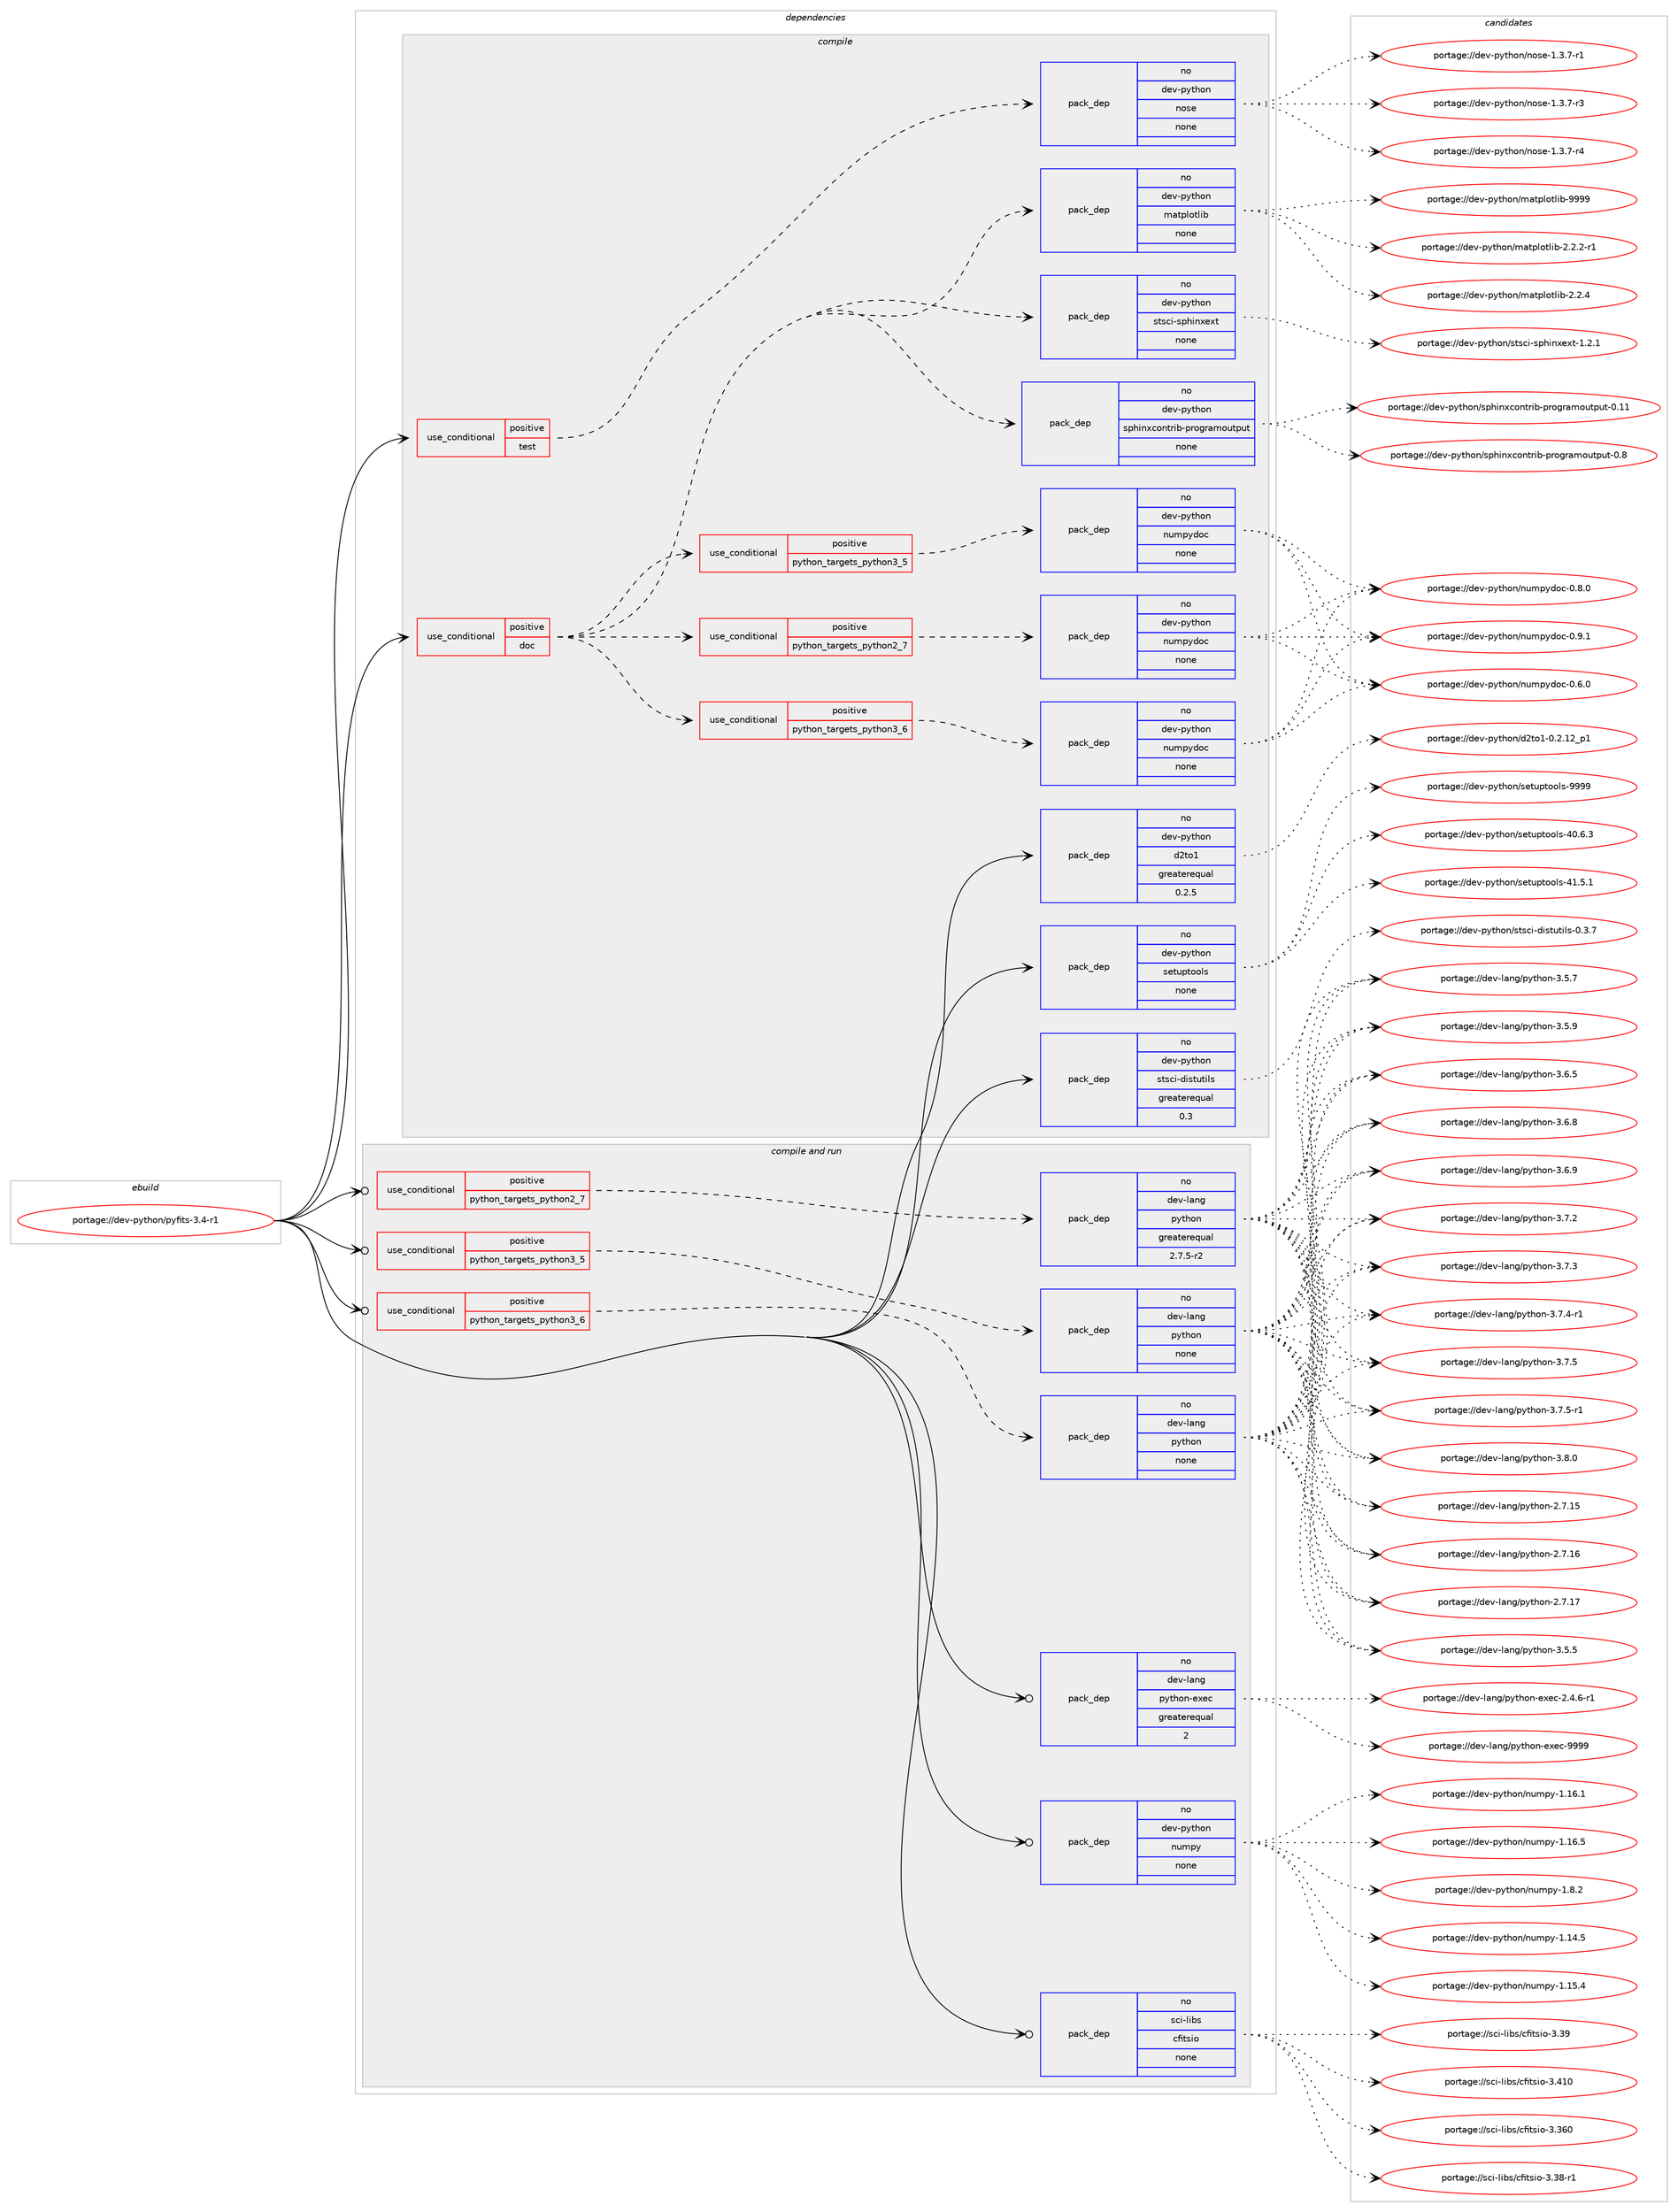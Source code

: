 digraph prolog {

# *************
# Graph options
# *************

newrank=true;
concentrate=true;
compound=true;
graph [rankdir=LR,fontname=Helvetica,fontsize=10,ranksep=1.5];#, ranksep=2.5, nodesep=0.2];
edge  [arrowhead=vee];
node  [fontname=Helvetica,fontsize=10];

# **********
# The ebuild
# **********

subgraph cluster_leftcol {
color=gray;
label=<<i>ebuild</i>>;
id [label="portage://dev-python/pyfits-3.4-r1", color=red, width=4, href="../dev-python/pyfits-3.4-r1.svg"];
}

# ****************
# The dependencies
# ****************

subgraph cluster_midcol {
color=gray;
label=<<i>dependencies</i>>;
subgraph cluster_compile {
fillcolor="#eeeeee";
style=filled;
label=<<i>compile</i>>;
subgraph cond35089 {
dependency160566 [label=<<TABLE BORDER="0" CELLBORDER="1" CELLSPACING="0" CELLPADDING="4"><TR><TD ROWSPAN="3" CELLPADDING="10">use_conditional</TD></TR><TR><TD>positive</TD></TR><TR><TD>doc</TD></TR></TABLE>>, shape=none, color=red];
subgraph pack122110 {
dependency160567 [label=<<TABLE BORDER="0" CELLBORDER="1" CELLSPACING="0" CELLPADDING="4" WIDTH="220"><TR><TD ROWSPAN="6" CELLPADDING="30">pack_dep</TD></TR><TR><TD WIDTH="110">no</TD></TR><TR><TD>dev-python</TD></TR><TR><TD>matplotlib</TD></TR><TR><TD>none</TD></TR><TR><TD></TD></TR></TABLE>>, shape=none, color=blue];
}
dependency160566:e -> dependency160567:w [weight=20,style="dashed",arrowhead="vee"];
subgraph cond35090 {
dependency160568 [label=<<TABLE BORDER="0" CELLBORDER="1" CELLSPACING="0" CELLPADDING="4"><TR><TD ROWSPAN="3" CELLPADDING="10">use_conditional</TD></TR><TR><TD>positive</TD></TR><TR><TD>python_targets_python2_7</TD></TR></TABLE>>, shape=none, color=red];
subgraph pack122111 {
dependency160569 [label=<<TABLE BORDER="0" CELLBORDER="1" CELLSPACING="0" CELLPADDING="4" WIDTH="220"><TR><TD ROWSPAN="6" CELLPADDING="30">pack_dep</TD></TR><TR><TD WIDTH="110">no</TD></TR><TR><TD>dev-python</TD></TR><TR><TD>numpydoc</TD></TR><TR><TD>none</TD></TR><TR><TD></TD></TR></TABLE>>, shape=none, color=blue];
}
dependency160568:e -> dependency160569:w [weight=20,style="dashed",arrowhead="vee"];
}
dependency160566:e -> dependency160568:w [weight=20,style="dashed",arrowhead="vee"];
subgraph cond35091 {
dependency160570 [label=<<TABLE BORDER="0" CELLBORDER="1" CELLSPACING="0" CELLPADDING="4"><TR><TD ROWSPAN="3" CELLPADDING="10">use_conditional</TD></TR><TR><TD>positive</TD></TR><TR><TD>python_targets_python3_5</TD></TR></TABLE>>, shape=none, color=red];
subgraph pack122112 {
dependency160571 [label=<<TABLE BORDER="0" CELLBORDER="1" CELLSPACING="0" CELLPADDING="4" WIDTH="220"><TR><TD ROWSPAN="6" CELLPADDING="30">pack_dep</TD></TR><TR><TD WIDTH="110">no</TD></TR><TR><TD>dev-python</TD></TR><TR><TD>numpydoc</TD></TR><TR><TD>none</TD></TR><TR><TD></TD></TR></TABLE>>, shape=none, color=blue];
}
dependency160570:e -> dependency160571:w [weight=20,style="dashed",arrowhead="vee"];
}
dependency160566:e -> dependency160570:w [weight=20,style="dashed",arrowhead="vee"];
subgraph cond35092 {
dependency160572 [label=<<TABLE BORDER="0" CELLBORDER="1" CELLSPACING="0" CELLPADDING="4"><TR><TD ROWSPAN="3" CELLPADDING="10">use_conditional</TD></TR><TR><TD>positive</TD></TR><TR><TD>python_targets_python3_6</TD></TR></TABLE>>, shape=none, color=red];
subgraph pack122113 {
dependency160573 [label=<<TABLE BORDER="0" CELLBORDER="1" CELLSPACING="0" CELLPADDING="4" WIDTH="220"><TR><TD ROWSPAN="6" CELLPADDING="30">pack_dep</TD></TR><TR><TD WIDTH="110">no</TD></TR><TR><TD>dev-python</TD></TR><TR><TD>numpydoc</TD></TR><TR><TD>none</TD></TR><TR><TD></TD></TR></TABLE>>, shape=none, color=blue];
}
dependency160572:e -> dependency160573:w [weight=20,style="dashed",arrowhead="vee"];
}
dependency160566:e -> dependency160572:w [weight=20,style="dashed",arrowhead="vee"];
subgraph pack122114 {
dependency160574 [label=<<TABLE BORDER="0" CELLBORDER="1" CELLSPACING="0" CELLPADDING="4" WIDTH="220"><TR><TD ROWSPAN="6" CELLPADDING="30">pack_dep</TD></TR><TR><TD WIDTH="110">no</TD></TR><TR><TD>dev-python</TD></TR><TR><TD>sphinxcontrib-programoutput</TD></TR><TR><TD>none</TD></TR><TR><TD></TD></TR></TABLE>>, shape=none, color=blue];
}
dependency160566:e -> dependency160574:w [weight=20,style="dashed",arrowhead="vee"];
subgraph pack122115 {
dependency160575 [label=<<TABLE BORDER="0" CELLBORDER="1" CELLSPACING="0" CELLPADDING="4" WIDTH="220"><TR><TD ROWSPAN="6" CELLPADDING="30">pack_dep</TD></TR><TR><TD WIDTH="110">no</TD></TR><TR><TD>dev-python</TD></TR><TR><TD>stsci-sphinxext</TD></TR><TR><TD>none</TD></TR><TR><TD></TD></TR></TABLE>>, shape=none, color=blue];
}
dependency160566:e -> dependency160575:w [weight=20,style="dashed",arrowhead="vee"];
}
id:e -> dependency160566:w [weight=20,style="solid",arrowhead="vee"];
subgraph cond35093 {
dependency160576 [label=<<TABLE BORDER="0" CELLBORDER="1" CELLSPACING="0" CELLPADDING="4"><TR><TD ROWSPAN="3" CELLPADDING="10">use_conditional</TD></TR><TR><TD>positive</TD></TR><TR><TD>test</TD></TR></TABLE>>, shape=none, color=red];
subgraph pack122116 {
dependency160577 [label=<<TABLE BORDER="0" CELLBORDER="1" CELLSPACING="0" CELLPADDING="4" WIDTH="220"><TR><TD ROWSPAN="6" CELLPADDING="30">pack_dep</TD></TR><TR><TD WIDTH="110">no</TD></TR><TR><TD>dev-python</TD></TR><TR><TD>nose</TD></TR><TR><TD>none</TD></TR><TR><TD></TD></TR></TABLE>>, shape=none, color=blue];
}
dependency160576:e -> dependency160577:w [weight=20,style="dashed",arrowhead="vee"];
}
id:e -> dependency160576:w [weight=20,style="solid",arrowhead="vee"];
subgraph pack122117 {
dependency160578 [label=<<TABLE BORDER="0" CELLBORDER="1" CELLSPACING="0" CELLPADDING="4" WIDTH="220"><TR><TD ROWSPAN="6" CELLPADDING="30">pack_dep</TD></TR><TR><TD WIDTH="110">no</TD></TR><TR><TD>dev-python</TD></TR><TR><TD>d2to1</TD></TR><TR><TD>greaterequal</TD></TR><TR><TD>0.2.5</TD></TR></TABLE>>, shape=none, color=blue];
}
id:e -> dependency160578:w [weight=20,style="solid",arrowhead="vee"];
subgraph pack122118 {
dependency160579 [label=<<TABLE BORDER="0" CELLBORDER="1" CELLSPACING="0" CELLPADDING="4" WIDTH="220"><TR><TD ROWSPAN="6" CELLPADDING="30">pack_dep</TD></TR><TR><TD WIDTH="110">no</TD></TR><TR><TD>dev-python</TD></TR><TR><TD>setuptools</TD></TR><TR><TD>none</TD></TR><TR><TD></TD></TR></TABLE>>, shape=none, color=blue];
}
id:e -> dependency160579:w [weight=20,style="solid",arrowhead="vee"];
subgraph pack122119 {
dependency160580 [label=<<TABLE BORDER="0" CELLBORDER="1" CELLSPACING="0" CELLPADDING="4" WIDTH="220"><TR><TD ROWSPAN="6" CELLPADDING="30">pack_dep</TD></TR><TR><TD WIDTH="110">no</TD></TR><TR><TD>dev-python</TD></TR><TR><TD>stsci-distutils</TD></TR><TR><TD>greaterequal</TD></TR><TR><TD>0.3</TD></TR></TABLE>>, shape=none, color=blue];
}
id:e -> dependency160580:w [weight=20,style="solid",arrowhead="vee"];
}
subgraph cluster_compileandrun {
fillcolor="#eeeeee";
style=filled;
label=<<i>compile and run</i>>;
subgraph cond35094 {
dependency160581 [label=<<TABLE BORDER="0" CELLBORDER="1" CELLSPACING="0" CELLPADDING="4"><TR><TD ROWSPAN="3" CELLPADDING="10">use_conditional</TD></TR><TR><TD>positive</TD></TR><TR><TD>python_targets_python2_7</TD></TR></TABLE>>, shape=none, color=red];
subgraph pack122120 {
dependency160582 [label=<<TABLE BORDER="0" CELLBORDER="1" CELLSPACING="0" CELLPADDING="4" WIDTH="220"><TR><TD ROWSPAN="6" CELLPADDING="30">pack_dep</TD></TR><TR><TD WIDTH="110">no</TD></TR><TR><TD>dev-lang</TD></TR><TR><TD>python</TD></TR><TR><TD>greaterequal</TD></TR><TR><TD>2.7.5-r2</TD></TR></TABLE>>, shape=none, color=blue];
}
dependency160581:e -> dependency160582:w [weight=20,style="dashed",arrowhead="vee"];
}
id:e -> dependency160581:w [weight=20,style="solid",arrowhead="odotvee"];
subgraph cond35095 {
dependency160583 [label=<<TABLE BORDER="0" CELLBORDER="1" CELLSPACING="0" CELLPADDING="4"><TR><TD ROWSPAN="3" CELLPADDING="10">use_conditional</TD></TR><TR><TD>positive</TD></TR><TR><TD>python_targets_python3_5</TD></TR></TABLE>>, shape=none, color=red];
subgraph pack122121 {
dependency160584 [label=<<TABLE BORDER="0" CELLBORDER="1" CELLSPACING="0" CELLPADDING="4" WIDTH="220"><TR><TD ROWSPAN="6" CELLPADDING="30">pack_dep</TD></TR><TR><TD WIDTH="110">no</TD></TR><TR><TD>dev-lang</TD></TR><TR><TD>python</TD></TR><TR><TD>none</TD></TR><TR><TD></TD></TR></TABLE>>, shape=none, color=blue];
}
dependency160583:e -> dependency160584:w [weight=20,style="dashed",arrowhead="vee"];
}
id:e -> dependency160583:w [weight=20,style="solid",arrowhead="odotvee"];
subgraph cond35096 {
dependency160585 [label=<<TABLE BORDER="0" CELLBORDER="1" CELLSPACING="0" CELLPADDING="4"><TR><TD ROWSPAN="3" CELLPADDING="10">use_conditional</TD></TR><TR><TD>positive</TD></TR><TR><TD>python_targets_python3_6</TD></TR></TABLE>>, shape=none, color=red];
subgraph pack122122 {
dependency160586 [label=<<TABLE BORDER="0" CELLBORDER="1" CELLSPACING="0" CELLPADDING="4" WIDTH="220"><TR><TD ROWSPAN="6" CELLPADDING="30">pack_dep</TD></TR><TR><TD WIDTH="110">no</TD></TR><TR><TD>dev-lang</TD></TR><TR><TD>python</TD></TR><TR><TD>none</TD></TR><TR><TD></TD></TR></TABLE>>, shape=none, color=blue];
}
dependency160585:e -> dependency160586:w [weight=20,style="dashed",arrowhead="vee"];
}
id:e -> dependency160585:w [weight=20,style="solid",arrowhead="odotvee"];
subgraph pack122123 {
dependency160587 [label=<<TABLE BORDER="0" CELLBORDER="1" CELLSPACING="0" CELLPADDING="4" WIDTH="220"><TR><TD ROWSPAN="6" CELLPADDING="30">pack_dep</TD></TR><TR><TD WIDTH="110">no</TD></TR><TR><TD>dev-lang</TD></TR><TR><TD>python-exec</TD></TR><TR><TD>greaterequal</TD></TR><TR><TD>2</TD></TR></TABLE>>, shape=none, color=blue];
}
id:e -> dependency160587:w [weight=20,style="solid",arrowhead="odotvee"];
subgraph pack122124 {
dependency160588 [label=<<TABLE BORDER="0" CELLBORDER="1" CELLSPACING="0" CELLPADDING="4" WIDTH="220"><TR><TD ROWSPAN="6" CELLPADDING="30">pack_dep</TD></TR><TR><TD WIDTH="110">no</TD></TR><TR><TD>dev-python</TD></TR><TR><TD>numpy</TD></TR><TR><TD>none</TD></TR><TR><TD></TD></TR></TABLE>>, shape=none, color=blue];
}
id:e -> dependency160588:w [weight=20,style="solid",arrowhead="odotvee"];
subgraph pack122125 {
dependency160589 [label=<<TABLE BORDER="0" CELLBORDER="1" CELLSPACING="0" CELLPADDING="4" WIDTH="220"><TR><TD ROWSPAN="6" CELLPADDING="30">pack_dep</TD></TR><TR><TD WIDTH="110">no</TD></TR><TR><TD>sci-libs</TD></TR><TR><TD>cfitsio</TD></TR><TR><TD>none</TD></TR><TR><TD></TD></TR></TABLE>>, shape=none, color=blue];
}
id:e -> dependency160589:w [weight=20,style="solid",arrowhead="odotvee"];
}
subgraph cluster_run {
fillcolor="#eeeeee";
style=filled;
label=<<i>run</i>>;
}
}

# **************
# The candidates
# **************

subgraph cluster_choices {
rank=same;
color=gray;
label=<<i>candidates</i>>;

subgraph choice122110 {
color=black;
nodesep=1;
choiceportage100101118451121211161041111104710997116112108111116108105984550465046504511449 [label="portage://dev-python/matplotlib-2.2.2-r1", color=red, width=4,href="../dev-python/matplotlib-2.2.2-r1.svg"];
choiceportage10010111845112121116104111110471099711611210811111610810598455046504652 [label="portage://dev-python/matplotlib-2.2.4", color=red, width=4,href="../dev-python/matplotlib-2.2.4.svg"];
choiceportage100101118451121211161041111104710997116112108111116108105984557575757 [label="portage://dev-python/matplotlib-9999", color=red, width=4,href="../dev-python/matplotlib-9999.svg"];
dependency160567:e -> choiceportage100101118451121211161041111104710997116112108111116108105984550465046504511449:w [style=dotted,weight="100"];
dependency160567:e -> choiceportage10010111845112121116104111110471099711611210811111610810598455046504652:w [style=dotted,weight="100"];
dependency160567:e -> choiceportage100101118451121211161041111104710997116112108111116108105984557575757:w [style=dotted,weight="100"];
}
subgraph choice122111 {
color=black;
nodesep=1;
choiceportage100101118451121211161041111104711011710911212110011199454846544648 [label="portage://dev-python/numpydoc-0.6.0", color=red, width=4,href="../dev-python/numpydoc-0.6.0.svg"];
choiceportage100101118451121211161041111104711011710911212110011199454846564648 [label="portage://dev-python/numpydoc-0.8.0", color=red, width=4,href="../dev-python/numpydoc-0.8.0.svg"];
choiceportage100101118451121211161041111104711011710911212110011199454846574649 [label="portage://dev-python/numpydoc-0.9.1", color=red, width=4,href="../dev-python/numpydoc-0.9.1.svg"];
dependency160569:e -> choiceportage100101118451121211161041111104711011710911212110011199454846544648:w [style=dotted,weight="100"];
dependency160569:e -> choiceportage100101118451121211161041111104711011710911212110011199454846564648:w [style=dotted,weight="100"];
dependency160569:e -> choiceportage100101118451121211161041111104711011710911212110011199454846574649:w [style=dotted,weight="100"];
}
subgraph choice122112 {
color=black;
nodesep=1;
choiceportage100101118451121211161041111104711011710911212110011199454846544648 [label="portage://dev-python/numpydoc-0.6.0", color=red, width=4,href="../dev-python/numpydoc-0.6.0.svg"];
choiceportage100101118451121211161041111104711011710911212110011199454846564648 [label="portage://dev-python/numpydoc-0.8.0", color=red, width=4,href="../dev-python/numpydoc-0.8.0.svg"];
choiceportage100101118451121211161041111104711011710911212110011199454846574649 [label="portage://dev-python/numpydoc-0.9.1", color=red, width=4,href="../dev-python/numpydoc-0.9.1.svg"];
dependency160571:e -> choiceportage100101118451121211161041111104711011710911212110011199454846544648:w [style=dotted,weight="100"];
dependency160571:e -> choiceportage100101118451121211161041111104711011710911212110011199454846564648:w [style=dotted,weight="100"];
dependency160571:e -> choiceportage100101118451121211161041111104711011710911212110011199454846574649:w [style=dotted,weight="100"];
}
subgraph choice122113 {
color=black;
nodesep=1;
choiceportage100101118451121211161041111104711011710911212110011199454846544648 [label="portage://dev-python/numpydoc-0.6.0", color=red, width=4,href="../dev-python/numpydoc-0.6.0.svg"];
choiceportage100101118451121211161041111104711011710911212110011199454846564648 [label="portage://dev-python/numpydoc-0.8.0", color=red, width=4,href="../dev-python/numpydoc-0.8.0.svg"];
choiceportage100101118451121211161041111104711011710911212110011199454846574649 [label="portage://dev-python/numpydoc-0.9.1", color=red, width=4,href="../dev-python/numpydoc-0.9.1.svg"];
dependency160573:e -> choiceportage100101118451121211161041111104711011710911212110011199454846544648:w [style=dotted,weight="100"];
dependency160573:e -> choiceportage100101118451121211161041111104711011710911212110011199454846564648:w [style=dotted,weight="100"];
dependency160573:e -> choiceportage100101118451121211161041111104711011710911212110011199454846574649:w [style=dotted,weight="100"];
}
subgraph choice122114 {
color=black;
nodesep=1;
choiceportage1001011184511212111610411111047115112104105110120991111101161141059845112114111103114971091111171161121171164548464949 [label="portage://dev-python/sphinxcontrib-programoutput-0.11", color=red, width=4,href="../dev-python/sphinxcontrib-programoutput-0.11.svg"];
choiceportage10010111845112121116104111110471151121041051101209911111011611410598451121141111031149710911111711611211711645484656 [label="portage://dev-python/sphinxcontrib-programoutput-0.8", color=red, width=4,href="../dev-python/sphinxcontrib-programoutput-0.8.svg"];
dependency160574:e -> choiceportage1001011184511212111610411111047115112104105110120991111101161141059845112114111103114971091111171161121171164548464949:w [style=dotted,weight="100"];
dependency160574:e -> choiceportage10010111845112121116104111110471151121041051101209911111011611410598451121141111031149710911111711611211711645484656:w [style=dotted,weight="100"];
}
subgraph choice122115 {
color=black;
nodesep=1;
choiceportage10010111845112121116104111110471151161159910545115112104105110120101120116454946504649 [label="portage://dev-python/stsci-sphinxext-1.2.1", color=red, width=4,href="../dev-python/stsci-sphinxext-1.2.1.svg"];
dependency160575:e -> choiceportage10010111845112121116104111110471151161159910545115112104105110120101120116454946504649:w [style=dotted,weight="100"];
}
subgraph choice122116 {
color=black;
nodesep=1;
choiceportage10010111845112121116104111110471101111151014549465146554511449 [label="portage://dev-python/nose-1.3.7-r1", color=red, width=4,href="../dev-python/nose-1.3.7-r1.svg"];
choiceportage10010111845112121116104111110471101111151014549465146554511451 [label="portage://dev-python/nose-1.3.7-r3", color=red, width=4,href="../dev-python/nose-1.3.7-r3.svg"];
choiceportage10010111845112121116104111110471101111151014549465146554511452 [label="portage://dev-python/nose-1.3.7-r4", color=red, width=4,href="../dev-python/nose-1.3.7-r4.svg"];
dependency160577:e -> choiceportage10010111845112121116104111110471101111151014549465146554511449:w [style=dotted,weight="100"];
dependency160577:e -> choiceportage10010111845112121116104111110471101111151014549465146554511451:w [style=dotted,weight="100"];
dependency160577:e -> choiceportage10010111845112121116104111110471101111151014549465146554511452:w [style=dotted,weight="100"];
}
subgraph choice122117 {
color=black;
nodesep=1;
choiceportage10010111845112121116104111110471005011611149454846504649509511249 [label="portage://dev-python/d2to1-0.2.12_p1", color=red, width=4,href="../dev-python/d2to1-0.2.12_p1.svg"];
dependency160578:e -> choiceportage10010111845112121116104111110471005011611149454846504649509511249:w [style=dotted,weight="100"];
}
subgraph choice122118 {
color=black;
nodesep=1;
choiceportage100101118451121211161041111104711510111611711211611111110811545524846544651 [label="portage://dev-python/setuptools-40.6.3", color=red, width=4,href="../dev-python/setuptools-40.6.3.svg"];
choiceportage100101118451121211161041111104711510111611711211611111110811545524946534649 [label="portage://dev-python/setuptools-41.5.1", color=red, width=4,href="../dev-python/setuptools-41.5.1.svg"];
choiceportage10010111845112121116104111110471151011161171121161111111081154557575757 [label="portage://dev-python/setuptools-9999", color=red, width=4,href="../dev-python/setuptools-9999.svg"];
dependency160579:e -> choiceportage100101118451121211161041111104711510111611711211611111110811545524846544651:w [style=dotted,weight="100"];
dependency160579:e -> choiceportage100101118451121211161041111104711510111611711211611111110811545524946534649:w [style=dotted,weight="100"];
dependency160579:e -> choiceportage10010111845112121116104111110471151011161171121161111111081154557575757:w [style=dotted,weight="100"];
}
subgraph choice122119 {
color=black;
nodesep=1;
choiceportage10010111845112121116104111110471151161159910545100105115116117116105108115454846514655 [label="portage://dev-python/stsci-distutils-0.3.7", color=red, width=4,href="../dev-python/stsci-distutils-0.3.7.svg"];
dependency160580:e -> choiceportage10010111845112121116104111110471151161159910545100105115116117116105108115454846514655:w [style=dotted,weight="100"];
}
subgraph choice122120 {
color=black;
nodesep=1;
choiceportage10010111845108971101034711212111610411111045504655464953 [label="portage://dev-lang/python-2.7.15", color=red, width=4,href="../dev-lang/python-2.7.15.svg"];
choiceportage10010111845108971101034711212111610411111045504655464954 [label="portage://dev-lang/python-2.7.16", color=red, width=4,href="../dev-lang/python-2.7.16.svg"];
choiceportage10010111845108971101034711212111610411111045504655464955 [label="portage://dev-lang/python-2.7.17", color=red, width=4,href="../dev-lang/python-2.7.17.svg"];
choiceportage100101118451089711010347112121116104111110455146534653 [label="portage://dev-lang/python-3.5.5", color=red, width=4,href="../dev-lang/python-3.5.5.svg"];
choiceportage100101118451089711010347112121116104111110455146534655 [label="portage://dev-lang/python-3.5.7", color=red, width=4,href="../dev-lang/python-3.5.7.svg"];
choiceportage100101118451089711010347112121116104111110455146534657 [label="portage://dev-lang/python-3.5.9", color=red, width=4,href="../dev-lang/python-3.5.9.svg"];
choiceportage100101118451089711010347112121116104111110455146544653 [label="portage://dev-lang/python-3.6.5", color=red, width=4,href="../dev-lang/python-3.6.5.svg"];
choiceportage100101118451089711010347112121116104111110455146544656 [label="portage://dev-lang/python-3.6.8", color=red, width=4,href="../dev-lang/python-3.6.8.svg"];
choiceportage100101118451089711010347112121116104111110455146544657 [label="portage://dev-lang/python-3.6.9", color=red, width=4,href="../dev-lang/python-3.6.9.svg"];
choiceportage100101118451089711010347112121116104111110455146554650 [label="portage://dev-lang/python-3.7.2", color=red, width=4,href="../dev-lang/python-3.7.2.svg"];
choiceportage100101118451089711010347112121116104111110455146554651 [label="portage://dev-lang/python-3.7.3", color=red, width=4,href="../dev-lang/python-3.7.3.svg"];
choiceportage1001011184510897110103471121211161041111104551465546524511449 [label="portage://dev-lang/python-3.7.4-r1", color=red, width=4,href="../dev-lang/python-3.7.4-r1.svg"];
choiceportage100101118451089711010347112121116104111110455146554653 [label="portage://dev-lang/python-3.7.5", color=red, width=4,href="../dev-lang/python-3.7.5.svg"];
choiceportage1001011184510897110103471121211161041111104551465546534511449 [label="portage://dev-lang/python-3.7.5-r1", color=red, width=4,href="../dev-lang/python-3.7.5-r1.svg"];
choiceportage100101118451089711010347112121116104111110455146564648 [label="portage://dev-lang/python-3.8.0", color=red, width=4,href="../dev-lang/python-3.8.0.svg"];
dependency160582:e -> choiceportage10010111845108971101034711212111610411111045504655464953:w [style=dotted,weight="100"];
dependency160582:e -> choiceportage10010111845108971101034711212111610411111045504655464954:w [style=dotted,weight="100"];
dependency160582:e -> choiceportage10010111845108971101034711212111610411111045504655464955:w [style=dotted,weight="100"];
dependency160582:e -> choiceportage100101118451089711010347112121116104111110455146534653:w [style=dotted,weight="100"];
dependency160582:e -> choiceportage100101118451089711010347112121116104111110455146534655:w [style=dotted,weight="100"];
dependency160582:e -> choiceportage100101118451089711010347112121116104111110455146534657:w [style=dotted,weight="100"];
dependency160582:e -> choiceportage100101118451089711010347112121116104111110455146544653:w [style=dotted,weight="100"];
dependency160582:e -> choiceportage100101118451089711010347112121116104111110455146544656:w [style=dotted,weight="100"];
dependency160582:e -> choiceportage100101118451089711010347112121116104111110455146544657:w [style=dotted,weight="100"];
dependency160582:e -> choiceportage100101118451089711010347112121116104111110455146554650:w [style=dotted,weight="100"];
dependency160582:e -> choiceportage100101118451089711010347112121116104111110455146554651:w [style=dotted,weight="100"];
dependency160582:e -> choiceportage1001011184510897110103471121211161041111104551465546524511449:w [style=dotted,weight="100"];
dependency160582:e -> choiceportage100101118451089711010347112121116104111110455146554653:w [style=dotted,weight="100"];
dependency160582:e -> choiceportage1001011184510897110103471121211161041111104551465546534511449:w [style=dotted,weight="100"];
dependency160582:e -> choiceportage100101118451089711010347112121116104111110455146564648:w [style=dotted,weight="100"];
}
subgraph choice122121 {
color=black;
nodesep=1;
choiceportage10010111845108971101034711212111610411111045504655464953 [label="portage://dev-lang/python-2.7.15", color=red, width=4,href="../dev-lang/python-2.7.15.svg"];
choiceportage10010111845108971101034711212111610411111045504655464954 [label="portage://dev-lang/python-2.7.16", color=red, width=4,href="../dev-lang/python-2.7.16.svg"];
choiceportage10010111845108971101034711212111610411111045504655464955 [label="portage://dev-lang/python-2.7.17", color=red, width=4,href="../dev-lang/python-2.7.17.svg"];
choiceportage100101118451089711010347112121116104111110455146534653 [label="portage://dev-lang/python-3.5.5", color=red, width=4,href="../dev-lang/python-3.5.5.svg"];
choiceportage100101118451089711010347112121116104111110455146534655 [label="portage://dev-lang/python-3.5.7", color=red, width=4,href="../dev-lang/python-3.5.7.svg"];
choiceportage100101118451089711010347112121116104111110455146534657 [label="portage://dev-lang/python-3.5.9", color=red, width=4,href="../dev-lang/python-3.5.9.svg"];
choiceportage100101118451089711010347112121116104111110455146544653 [label="portage://dev-lang/python-3.6.5", color=red, width=4,href="../dev-lang/python-3.6.5.svg"];
choiceportage100101118451089711010347112121116104111110455146544656 [label="portage://dev-lang/python-3.6.8", color=red, width=4,href="../dev-lang/python-3.6.8.svg"];
choiceportage100101118451089711010347112121116104111110455146544657 [label="portage://dev-lang/python-3.6.9", color=red, width=4,href="../dev-lang/python-3.6.9.svg"];
choiceportage100101118451089711010347112121116104111110455146554650 [label="portage://dev-lang/python-3.7.2", color=red, width=4,href="../dev-lang/python-3.7.2.svg"];
choiceportage100101118451089711010347112121116104111110455146554651 [label="portage://dev-lang/python-3.7.3", color=red, width=4,href="../dev-lang/python-3.7.3.svg"];
choiceportage1001011184510897110103471121211161041111104551465546524511449 [label="portage://dev-lang/python-3.7.4-r1", color=red, width=4,href="../dev-lang/python-3.7.4-r1.svg"];
choiceportage100101118451089711010347112121116104111110455146554653 [label="portage://dev-lang/python-3.7.5", color=red, width=4,href="../dev-lang/python-3.7.5.svg"];
choiceportage1001011184510897110103471121211161041111104551465546534511449 [label="portage://dev-lang/python-3.7.5-r1", color=red, width=4,href="../dev-lang/python-3.7.5-r1.svg"];
choiceportage100101118451089711010347112121116104111110455146564648 [label="portage://dev-lang/python-3.8.0", color=red, width=4,href="../dev-lang/python-3.8.0.svg"];
dependency160584:e -> choiceportage10010111845108971101034711212111610411111045504655464953:w [style=dotted,weight="100"];
dependency160584:e -> choiceportage10010111845108971101034711212111610411111045504655464954:w [style=dotted,weight="100"];
dependency160584:e -> choiceportage10010111845108971101034711212111610411111045504655464955:w [style=dotted,weight="100"];
dependency160584:e -> choiceportage100101118451089711010347112121116104111110455146534653:w [style=dotted,weight="100"];
dependency160584:e -> choiceportage100101118451089711010347112121116104111110455146534655:w [style=dotted,weight="100"];
dependency160584:e -> choiceportage100101118451089711010347112121116104111110455146534657:w [style=dotted,weight="100"];
dependency160584:e -> choiceportage100101118451089711010347112121116104111110455146544653:w [style=dotted,weight="100"];
dependency160584:e -> choiceportage100101118451089711010347112121116104111110455146544656:w [style=dotted,weight="100"];
dependency160584:e -> choiceportage100101118451089711010347112121116104111110455146544657:w [style=dotted,weight="100"];
dependency160584:e -> choiceportage100101118451089711010347112121116104111110455146554650:w [style=dotted,weight="100"];
dependency160584:e -> choiceportage100101118451089711010347112121116104111110455146554651:w [style=dotted,weight="100"];
dependency160584:e -> choiceportage1001011184510897110103471121211161041111104551465546524511449:w [style=dotted,weight="100"];
dependency160584:e -> choiceportage100101118451089711010347112121116104111110455146554653:w [style=dotted,weight="100"];
dependency160584:e -> choiceportage1001011184510897110103471121211161041111104551465546534511449:w [style=dotted,weight="100"];
dependency160584:e -> choiceportage100101118451089711010347112121116104111110455146564648:w [style=dotted,weight="100"];
}
subgraph choice122122 {
color=black;
nodesep=1;
choiceportage10010111845108971101034711212111610411111045504655464953 [label="portage://dev-lang/python-2.7.15", color=red, width=4,href="../dev-lang/python-2.7.15.svg"];
choiceportage10010111845108971101034711212111610411111045504655464954 [label="portage://dev-lang/python-2.7.16", color=red, width=4,href="../dev-lang/python-2.7.16.svg"];
choiceportage10010111845108971101034711212111610411111045504655464955 [label="portage://dev-lang/python-2.7.17", color=red, width=4,href="../dev-lang/python-2.7.17.svg"];
choiceportage100101118451089711010347112121116104111110455146534653 [label="portage://dev-lang/python-3.5.5", color=red, width=4,href="../dev-lang/python-3.5.5.svg"];
choiceportage100101118451089711010347112121116104111110455146534655 [label="portage://dev-lang/python-3.5.7", color=red, width=4,href="../dev-lang/python-3.5.7.svg"];
choiceportage100101118451089711010347112121116104111110455146534657 [label="portage://dev-lang/python-3.5.9", color=red, width=4,href="../dev-lang/python-3.5.9.svg"];
choiceportage100101118451089711010347112121116104111110455146544653 [label="portage://dev-lang/python-3.6.5", color=red, width=4,href="../dev-lang/python-3.6.5.svg"];
choiceportage100101118451089711010347112121116104111110455146544656 [label="portage://dev-lang/python-3.6.8", color=red, width=4,href="../dev-lang/python-3.6.8.svg"];
choiceportage100101118451089711010347112121116104111110455146544657 [label="portage://dev-lang/python-3.6.9", color=red, width=4,href="../dev-lang/python-3.6.9.svg"];
choiceportage100101118451089711010347112121116104111110455146554650 [label="portage://dev-lang/python-3.7.2", color=red, width=4,href="../dev-lang/python-3.7.2.svg"];
choiceportage100101118451089711010347112121116104111110455146554651 [label="portage://dev-lang/python-3.7.3", color=red, width=4,href="../dev-lang/python-3.7.3.svg"];
choiceportage1001011184510897110103471121211161041111104551465546524511449 [label="portage://dev-lang/python-3.7.4-r1", color=red, width=4,href="../dev-lang/python-3.7.4-r1.svg"];
choiceportage100101118451089711010347112121116104111110455146554653 [label="portage://dev-lang/python-3.7.5", color=red, width=4,href="../dev-lang/python-3.7.5.svg"];
choiceportage1001011184510897110103471121211161041111104551465546534511449 [label="portage://dev-lang/python-3.7.5-r1", color=red, width=4,href="../dev-lang/python-3.7.5-r1.svg"];
choiceportage100101118451089711010347112121116104111110455146564648 [label="portage://dev-lang/python-3.8.0", color=red, width=4,href="../dev-lang/python-3.8.0.svg"];
dependency160586:e -> choiceportage10010111845108971101034711212111610411111045504655464953:w [style=dotted,weight="100"];
dependency160586:e -> choiceportage10010111845108971101034711212111610411111045504655464954:w [style=dotted,weight="100"];
dependency160586:e -> choiceportage10010111845108971101034711212111610411111045504655464955:w [style=dotted,weight="100"];
dependency160586:e -> choiceportage100101118451089711010347112121116104111110455146534653:w [style=dotted,weight="100"];
dependency160586:e -> choiceportage100101118451089711010347112121116104111110455146534655:w [style=dotted,weight="100"];
dependency160586:e -> choiceportage100101118451089711010347112121116104111110455146534657:w [style=dotted,weight="100"];
dependency160586:e -> choiceportage100101118451089711010347112121116104111110455146544653:w [style=dotted,weight="100"];
dependency160586:e -> choiceportage100101118451089711010347112121116104111110455146544656:w [style=dotted,weight="100"];
dependency160586:e -> choiceportage100101118451089711010347112121116104111110455146544657:w [style=dotted,weight="100"];
dependency160586:e -> choiceportage100101118451089711010347112121116104111110455146554650:w [style=dotted,weight="100"];
dependency160586:e -> choiceportage100101118451089711010347112121116104111110455146554651:w [style=dotted,weight="100"];
dependency160586:e -> choiceportage1001011184510897110103471121211161041111104551465546524511449:w [style=dotted,weight="100"];
dependency160586:e -> choiceportage100101118451089711010347112121116104111110455146554653:w [style=dotted,weight="100"];
dependency160586:e -> choiceportage1001011184510897110103471121211161041111104551465546534511449:w [style=dotted,weight="100"];
dependency160586:e -> choiceportage100101118451089711010347112121116104111110455146564648:w [style=dotted,weight="100"];
}
subgraph choice122123 {
color=black;
nodesep=1;
choiceportage10010111845108971101034711212111610411111045101120101994550465246544511449 [label="portage://dev-lang/python-exec-2.4.6-r1", color=red, width=4,href="../dev-lang/python-exec-2.4.6-r1.svg"];
choiceportage10010111845108971101034711212111610411111045101120101994557575757 [label="portage://dev-lang/python-exec-9999", color=red, width=4,href="../dev-lang/python-exec-9999.svg"];
dependency160587:e -> choiceportage10010111845108971101034711212111610411111045101120101994550465246544511449:w [style=dotted,weight="100"];
dependency160587:e -> choiceportage10010111845108971101034711212111610411111045101120101994557575757:w [style=dotted,weight="100"];
}
subgraph choice122124 {
color=black;
nodesep=1;
choiceportage100101118451121211161041111104711011710911212145494649524653 [label="portage://dev-python/numpy-1.14.5", color=red, width=4,href="../dev-python/numpy-1.14.5.svg"];
choiceportage100101118451121211161041111104711011710911212145494649534652 [label="portage://dev-python/numpy-1.15.4", color=red, width=4,href="../dev-python/numpy-1.15.4.svg"];
choiceportage100101118451121211161041111104711011710911212145494649544649 [label="portage://dev-python/numpy-1.16.1", color=red, width=4,href="../dev-python/numpy-1.16.1.svg"];
choiceportage100101118451121211161041111104711011710911212145494649544653 [label="portage://dev-python/numpy-1.16.5", color=red, width=4,href="../dev-python/numpy-1.16.5.svg"];
choiceportage1001011184511212111610411111047110117109112121454946564650 [label="portage://dev-python/numpy-1.8.2", color=red, width=4,href="../dev-python/numpy-1.8.2.svg"];
dependency160588:e -> choiceportage100101118451121211161041111104711011710911212145494649524653:w [style=dotted,weight="100"];
dependency160588:e -> choiceportage100101118451121211161041111104711011710911212145494649534652:w [style=dotted,weight="100"];
dependency160588:e -> choiceportage100101118451121211161041111104711011710911212145494649544649:w [style=dotted,weight="100"];
dependency160588:e -> choiceportage100101118451121211161041111104711011710911212145494649544653:w [style=dotted,weight="100"];
dependency160588:e -> choiceportage1001011184511212111610411111047110117109112121454946564650:w [style=dotted,weight="100"];
}
subgraph choice122125 {
color=black;
nodesep=1;
choiceportage1159910545108105981154799102105116115105111455146515448 [label="portage://sci-libs/cfitsio-3.360", color=red, width=4,href="../sci-libs/cfitsio-3.360.svg"];
choiceportage115991054510810598115479910210511611510511145514651564511449 [label="portage://sci-libs/cfitsio-3.38-r1", color=red, width=4,href="../sci-libs/cfitsio-3.38-r1.svg"];
choiceportage11599105451081059811547991021051161151051114551465157 [label="portage://sci-libs/cfitsio-3.39", color=red, width=4,href="../sci-libs/cfitsio-3.39.svg"];
choiceportage1159910545108105981154799102105116115105111455146524948 [label="portage://sci-libs/cfitsio-3.410", color=red, width=4,href="../sci-libs/cfitsio-3.410.svg"];
dependency160589:e -> choiceportage1159910545108105981154799102105116115105111455146515448:w [style=dotted,weight="100"];
dependency160589:e -> choiceportage115991054510810598115479910210511611510511145514651564511449:w [style=dotted,weight="100"];
dependency160589:e -> choiceportage11599105451081059811547991021051161151051114551465157:w [style=dotted,weight="100"];
dependency160589:e -> choiceportage1159910545108105981154799102105116115105111455146524948:w [style=dotted,weight="100"];
}
}

}

